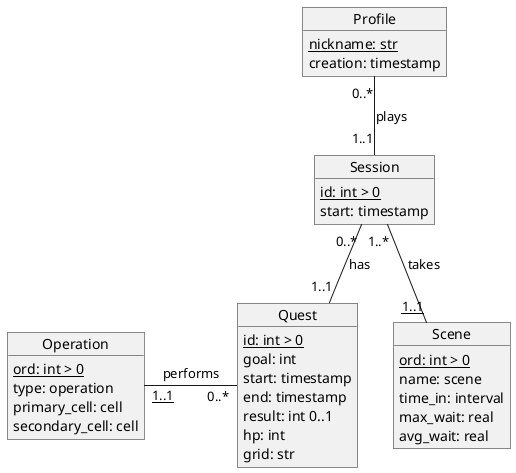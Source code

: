 @startuml database-ER

' Entities

object Profile {
    <u>nickname: str</u>
    creation: timestamp
}

object Session {
    <u>id: int > 0</u>
    start: timestamp
}

object Scene {
    <u>ord: int > 0</u>
    name: scene
    time_in: interval
    max_wait: real
    avg_wait: real
}

object Quest {
    <u>id: int > 0</u>
    goal: int
    start: timestamp
    end: timestamp
    result: int 0..1
    hp: int
    grid: str
}

object Operation {
    <u>ord: int > 0</u>
    type: operation
    primary_cell: cell
    secondary_cell: cell
}

' Relationship

Profile "0..*" -- "1..1" Session : plays

Session "0..*" -- "1..1" Quest : has

Session "1..*" -- "<u>1..1</u>" Scene : takes

Quest "0..*" -left- "<u>1..1</u>" Operation : performs

@enduml